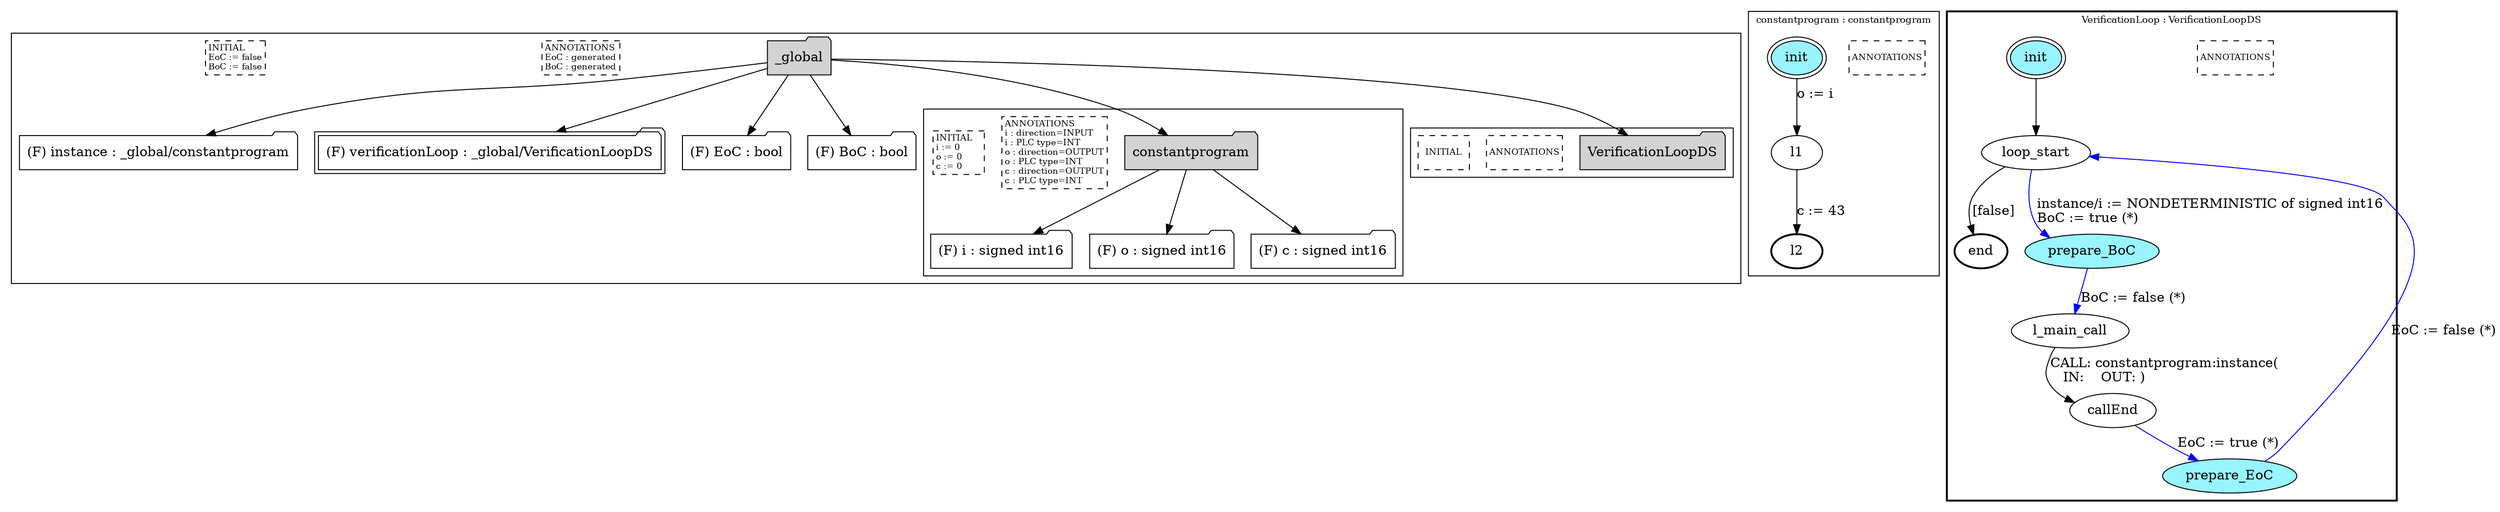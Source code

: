 digraph G {
	subgraph cluster__global934288610 {
		node [shape="folder", style="filled"];
		//label="_global";
		_global934288610 [label="_global"];
		_global934288610 -> instance1957005830;
		instance1957005830 [label = "(F) instance : _global/constantprogram", fillcolor="white" ];
		_global934288610 -> verificationLoop1154275164;
		verificationLoop1154275164 [label = "(F) verificationLoop : _global/VerificationLoopDS", fillcolor="white" , peripheries=2];
		_global934288610 -> EoC2030748640;
		EoC2030748640 [label = "(F) EoC : bool", fillcolor="white" ];
		_global934288610 -> BoC532732340;
		BoC532732340 [label = "(F) BoC : bool", fillcolor="white" ];
		_global934288610 -> constantprogram445170933;
		subgraph cluster_constantprogram445170933 {
			node [shape="folder", style="filled"];
			//label="constantprogram";
			constantprogram445170933 [label="constantprogram"];
			constantprogram445170933 -> i1678516587;
			i1678516587 [label = "(F) i : signed int16", fillcolor="white" ];
			constantprogram445170933 -> o1576874484;
			o1576874484 [label = "(F) o : signed int16", fillcolor="white" ];
			constantprogram445170933 -> c1467742939;
			c1467742939 [label = "(F) c : signed int16", fillcolor="white" ];
			
			annotations_pseudonode_constantprogram445170933 [
				label="ANNOTATIONS\li : direction=INPUT\li : PLC type=INT\lo : direction=OUTPUT\lo : PLC type=INT\lc : direction=OUTPUT\lc : PLC type=INT\l",
				fontsize=9, margin="0.04,0.04", fillcolor="white", shape="rectangle", style="dashed"];
			initamt_pseudonode_constantprogram445170933 [
				label="INITIAL\li := 0\lo := 0\lc := 0\l",
				fontsize=9, margin="0.04,0.04", fillcolor="lightyellow", shape="rectangle", style="dashed"];
		}
		_global934288610 -> VerificationLoopDS1922881634;
		subgraph cluster_VerificationLoopDS1922881634 {
			node [shape="folder", style="filled"];
			//label="VerificationLoopDS";
			VerificationLoopDS1922881634 [label="VerificationLoopDS"];
			
			annotations_pseudonode_VerificationLoopDS1922881634 [
				label="ANNOTATIONS",
				fontsize=9, margin="0.04,0.04", fillcolor="white", shape="rectangle", style="dashed"];
			initamt_pseudonode_VerificationLoopDS1922881634 [
				label="INITIAL",
				fontsize=9, margin="0.04,0.04", fillcolor="lightyellow", shape="rectangle", style="dashed"];
		}
		
		annotations_pseudonode__global934288610 [
			label="ANNOTATIONS\lEoC : generated\lBoC : generated\l",
			fontsize=9, margin="0.04,0.04", fillcolor="white", shape="rectangle", style="dashed"];
		initamt_pseudonode__global934288610 [
			label="INITIAL\lEoC := false\lBoC := false\l",
			fontsize=9, margin="0.04,0.04", fillcolor="lightyellow", shape="rectangle", style="dashed"];
	}
	subgraph clusterconstantprogram {
		node [style="filled"];
		color="black";
		fontsize=10;
		ranksep=0.4;
		
		label="constantprogram : constantprogram";
		
		annotations_pseudonode_constantprogram [
			label="ANNOTATIONS",
			fontsize=9, margin="0.04,0.04", fillcolor="white", shape="rectangle", style="dashed"];
		
		init_constantprogram [label="init", color="black", fillcolor="cadetblue1", peripheries=2, shape="ellipse"];
		l1_constantprogram [label="l1", color="black", fillcolor="white", shape="ellipse"];
		l2_constantprogram [label="l2", color="black", fillcolor="white", style=bold, shape="ellipse"];
		init_constantprogram -> l1_constantprogram [color="black", label="o := i"];
		l1_constantprogram -> l2_constantprogram [color="black", label="c := 43"];
	}
	subgraph clusterVerificationLoop {
		node [style="filled"];
		style=bold;
		color="black";
		fontsize=10;
		ranksep=0.4;
		
		label="VerificationLoop : VerificationLoopDS";
		
		annotations_pseudonode_VerificationLoop [
			label="ANNOTATIONS",
			fontsize=9, margin="0.04,0.04", fillcolor="white", shape="rectangle", style="dashed"];
		
		init_VerificationLoop [label="init", color="black", fillcolor="cadetblue1", peripheries=2, shape="ellipse"];
		end_VerificationLoop [label="end", color="black", fillcolor="cadetblue1", style=bold, shape="ellipse"];
		loop_start_VerificationLoop [label="loop_start", color="black", fillcolor="white", shape="ellipse"];
		prepare_BoC_VerificationLoop [label="prepare_BoC", color="black", fillcolor="cadetblue1", shape="ellipse"];
		l_main_call_VerificationLoop [label="l_main_call", color="black", fillcolor="white", shape="ellipse"];
		callEnd_VerificationLoop [label="callEnd", color="black", fillcolor="white", shape="ellipse"];
		prepare_EoC_VerificationLoop [label="prepare_EoC", color="black", fillcolor="cadetblue1", shape="ellipse"];
		init_VerificationLoop -> loop_start_VerificationLoop [color="black", label=""];
		loop_start_VerificationLoop -> prepare_BoC_VerificationLoop [color="blue", label="instance/i := NONDETERMINISTIC of signed int16\lBoC := true (*)\l"];
		prepare_BoC_VerificationLoop -> l_main_call_VerificationLoop [color="blue", label="BoC := false (*)"];
		l_main_call_VerificationLoop -> callEnd_VerificationLoop [color="black", label="CALL: constantprogram:instance(\l   IN:    OUT: )\l"];
		callEnd_VerificationLoop -> prepare_EoC_VerificationLoop [color="blue", label="EoC := true (*)"];
		prepare_EoC_VerificationLoop -> loop_start_VerificationLoop [color="blue", label="EoC := false (*)"];
		loop_start_VerificationLoop -> end_VerificationLoop [color="black", label="[false]"];
	}
}

